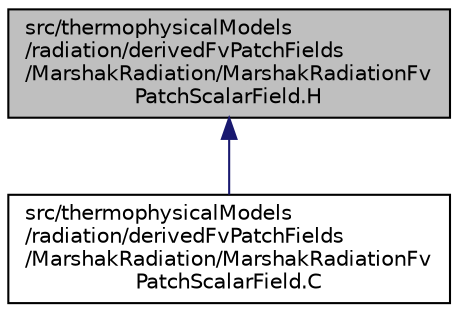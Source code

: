 digraph "src/thermophysicalModels/radiation/derivedFvPatchFields/MarshakRadiation/MarshakRadiationFvPatchScalarField.H"
{
  bgcolor="transparent";
  edge [fontname="Helvetica",fontsize="10",labelfontname="Helvetica",labelfontsize="10"];
  node [fontname="Helvetica",fontsize="10",shape=record];
  Node1 [label="src/thermophysicalModels\l/radiation/derivedFvPatchFields\l/MarshakRadiation/MarshakRadiationFv\lPatchScalarField.H",height=0.2,width=0.4,color="black", fillcolor="grey75", style="filled", fontcolor="black"];
  Node1 -> Node2 [dir="back",color="midnightblue",fontsize="10",style="solid",fontname="Helvetica"];
  Node2 [label="src/thermophysicalModels\l/radiation/derivedFvPatchFields\l/MarshakRadiation/MarshakRadiationFv\lPatchScalarField.C",height=0.2,width=0.4,color="black",URL="$a10102.html"];
}
